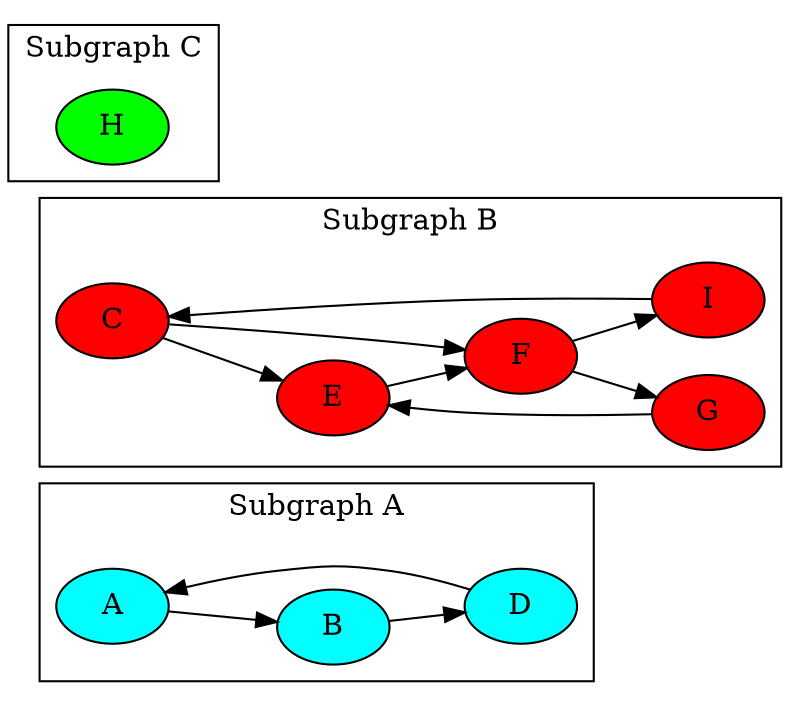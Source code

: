 digraph {
    rankdir=LR;
    A [fillcolor=cyan, style=filled];
    B [fillcolor=cyan, style=filled];
    D [fillcolor=cyan, style=filled];
    C [fillcolor=red, style=filled];
    E [fillcolor=red, style=filled];
    F [fillcolor=red, style=filled];
    G [fillcolor=red, style=filled];
    I [fillcolor=red, style=filled];
    H [fillcolor=green, style=filled];
    subgraph cluster_0 {
        label="Subgraph A";
        A; B; D
    }

    subgraph cluster_1 {
        label="Subgraph B";
        C; E; F; G; I
    }
    
    subgraph cluster_2 {
        label="Subgraph C";
        H
    }
    
    A -> B;
    B -> D;
    C -> E;
    C -> F;
    D -> A;
    E -> F;
    F -> G;
    G -> E;
    F -> I;
    I -> C;
   
    
}
         
